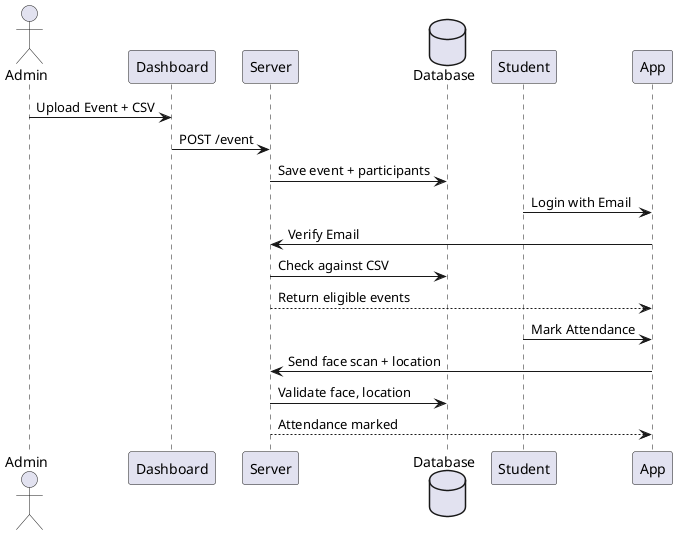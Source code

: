@startuml

'=============================
' SEQUENCE DIAGRAM
'=============================
actor Admin
participant Dashboard
participant Server
database Database

Admin -> Dashboard : Upload Event + CSV
Dashboard -> Server : POST /event
Server -> Database : Save event + participants

Student -> App : Login with Email
App -> Server : Verify Email
Server -> Database : Check against CSV
Server --> App : Return eligible events

Student -> App : Mark Attendance
App -> Server : Send face scan + location
Server -> Database : Validate face, location
Server --> App : Attendance marked

@enduml
